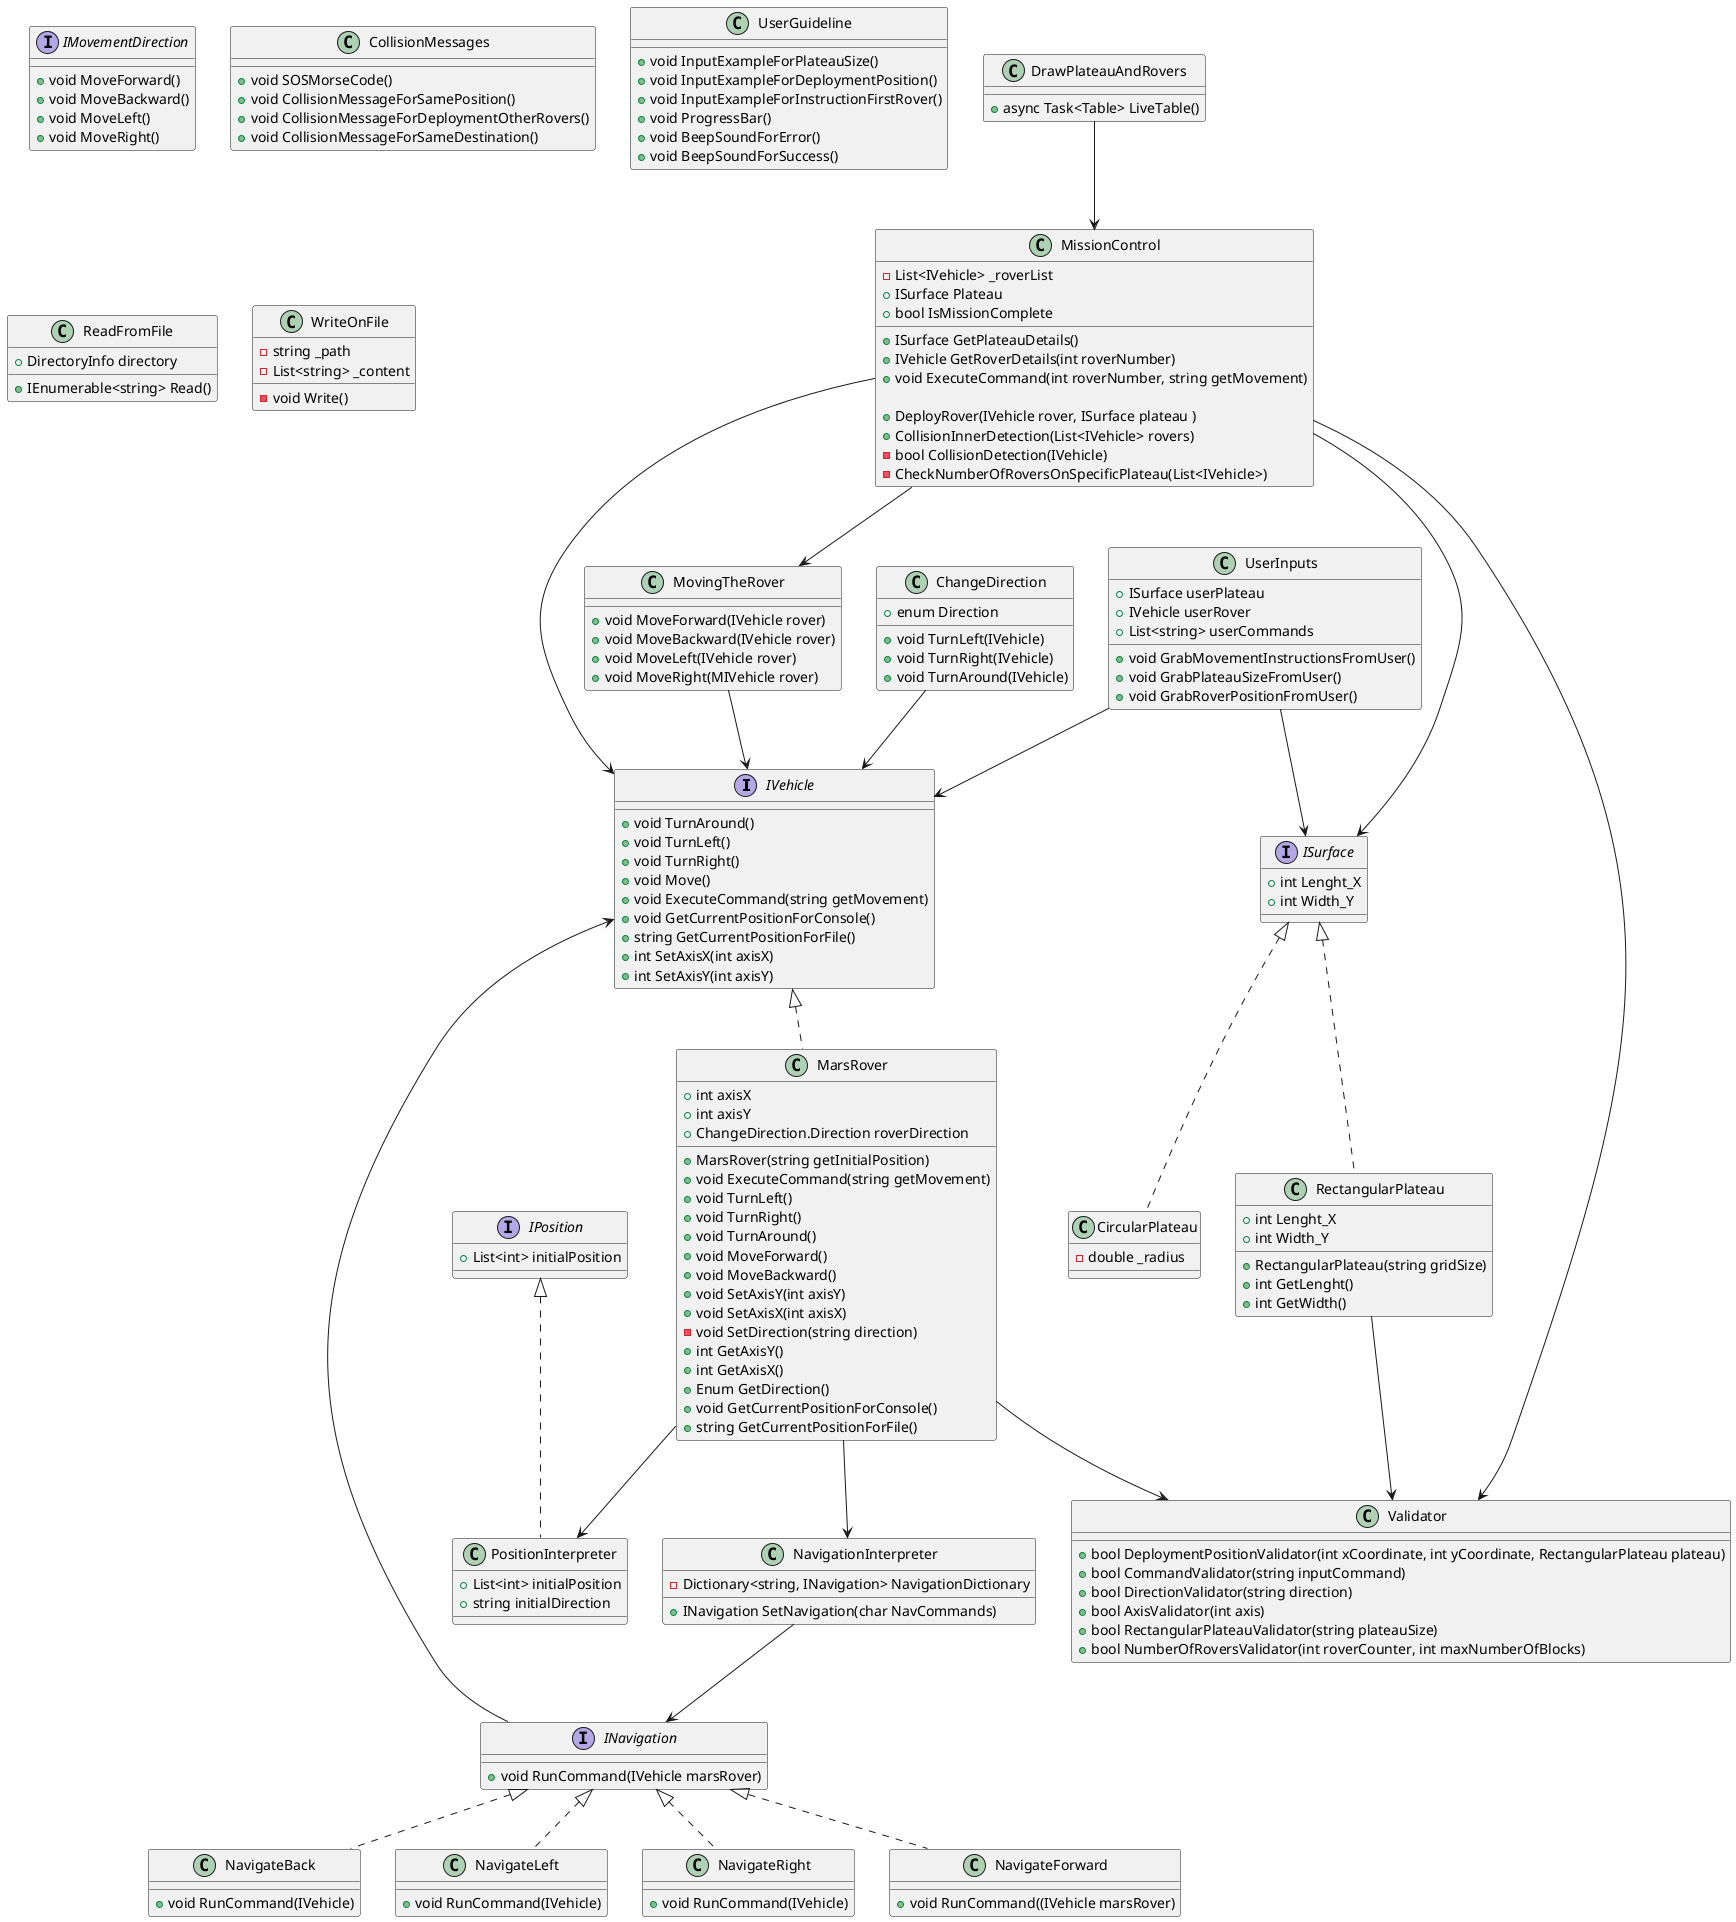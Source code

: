 ﻿@startuml "MarsRover-Kata-UML.png"

interface IVehicle
{
+ void TurnAround()
+ void TurnLeft()
+ void TurnRight()
+ void Move()
+ void ExecuteCommand(string getMovement)
+ void GetCurrentPositionForConsole()
+ string GetCurrentPositionForFile()
+ int SetAxisX(int axisX)
+ int SetAxisY(int axisY)
}

interface ISurface
{
+ int Lenght_X
+ int Width_Y
}

interface IPosition
{
+ List<int> initialPosition
}

interface INavigation
{
+ void RunCommand(IVehicle marsRover)
}

interface IMovementDirection
{
+ void MoveForward()
+ void MoveBackward()
+ void MoveLeft()
+ void MoveRight()
}

class MarsRover implements IVehicle
{
+ int axisX
+ int axisY
+ ChangeDirection.Direction roverDirection

+ MarsRover(string getInitialPosition)
+ void ExecuteCommand(string getMovement)
+ void TurnLeft()
+ void TurnRight()
+ void TurnAround()
+ void MoveForward()
+ void MoveBackward()
+ void SetAxisY(int axisY)
+ void SetAxisX(int axisX)
- void SetDirection(string direction)
+ int GetAxisY()
+ int GetAxisX()
+ Enum GetDirection()
+ void GetCurrentPositionForConsole()
+ string GetCurrentPositionForFile()
}
class MissionControl
{

- List<IVehicle> _roverList
+ ISurface Plateau
+ bool IsMissionComplete

+ ISurface GetPlateauDetails()
+ IVehicle GetRoverDetails(int roverNumber)
+ void ExecuteCommand(int roverNumber, string getMovement)

+ DeployRover(IVehicle rover, ISurface plateau )
+ CollisionInnerDetection(List<IVehicle> rovers)
- bool CollisionDetection(IVehicle)
- CheckNumberOfRoversOnSpecificPlateau(List<IVehicle>)

}
class RectangularPlateau implements ISurface
{
+ int Lenght_X
+ int Width_Y
+ RectangularPlateau(string gridSize)
+ int GetLenght()
+ int GetWidth()
}
class CircularPlateau implements ISurface
{
- double _radius
}
class NavigateBack implements INavigation
{
+ void RunCommand(IVehicle)
}
class NavigateLeft implements INavigation
{
+ void RunCommand(IVehicle)
}

class NavigateRight implements INavigation
{
+ void RunCommand(IVehicle)
}
class NavigateForward implements INavigation
{
+ void RunCommand((IVehicle marsRover)
}
class PositionInterpreter implements IPosition
{
+ List<int> initialPosition
+ string initialDirection
}

class NavigationInterpreter
{
- Dictionary<string, INavigation> NavigationDictionary
+ INavigation SetNavigation(char NavCommands)
}
class ChangeDirection
{
+ enum Direction
+ void TurnLeft(IVehicle)
+ void TurnRight(IVehicle)
+ void TurnAround(IVehicle)
}

class MovingTheRover
{
+ void MoveForward(IVehicle rover)
+ void MoveBackward(IVehicle rover)
+ void MoveLeft(IVehicle rover)
+ void MoveRight(MIVehicle rover)
}
class Validator
{
+ bool DeploymentPositionValidator(int xCoordinate, int yCoordinate, RectangularPlateau plateau)
+ bool CommandValidator(string inputCommand)
+ bool DirectionValidator(string direction)
+ bool AxisValidator(int axis)
+ bool RectangularPlateauValidator(string plateauSize)
+ bool NumberOfRoversValidator(int roverCounter, int maxNumberOfBlocks)

}

class CollisionMessages
{
+ void SOSMorseCode()
+ void CollisionMessageForSamePosition()
+ void CollisionMessageForDeploymentOtherRovers()
+ void CollisionMessageForSameDestination()
}

class UserGuideline
{
+ void InputExampleForPlateauSize()
+ void InputExampleForDeploymentPosition()
+ void InputExampleForInstructionFirstRover()
+ void ProgressBar()
+ void BeepSoundForError()
+ void BeepSoundForSuccess()
}
class UserInputs
{
+ ISurface userPlateau
+ IVehicle userRover
+ List<string> userCommands
+ void GrabMovementInstructionsFromUser()
+ void GrabPlateauSizeFromUser()
+ void GrabRoverPositionFromUser()
}
class DrawPlateauAndRovers
{
+ async Task<Table> LiveTable()
}
class ReadFromFile
{
+ DirectoryInfo directory
+ IEnumerable<string> Read()
}
class WriteOnFile
{
- string _path
- List<string> _content
- void Write()
}

INavigation --> IVehicle
MarsRover --> PositionInterpreter
MarsRover --> NavigationInterpreter
MarsRover --> Validator

ChangeDirection --> IVehicle
MovingTheRover --> IVehicle

NavigationInterpreter --> INavigation

RectangularPlateau --> Validator

MissionControl --> IVehicle
MissionControl --> ISurface
MissionControl --> Validator
MissionControl --> MovingTheRover

DrawPlateauAndRovers --> MissionControl

UserInputs --> ISurface
UserInputs --> IVehicle

@enduml